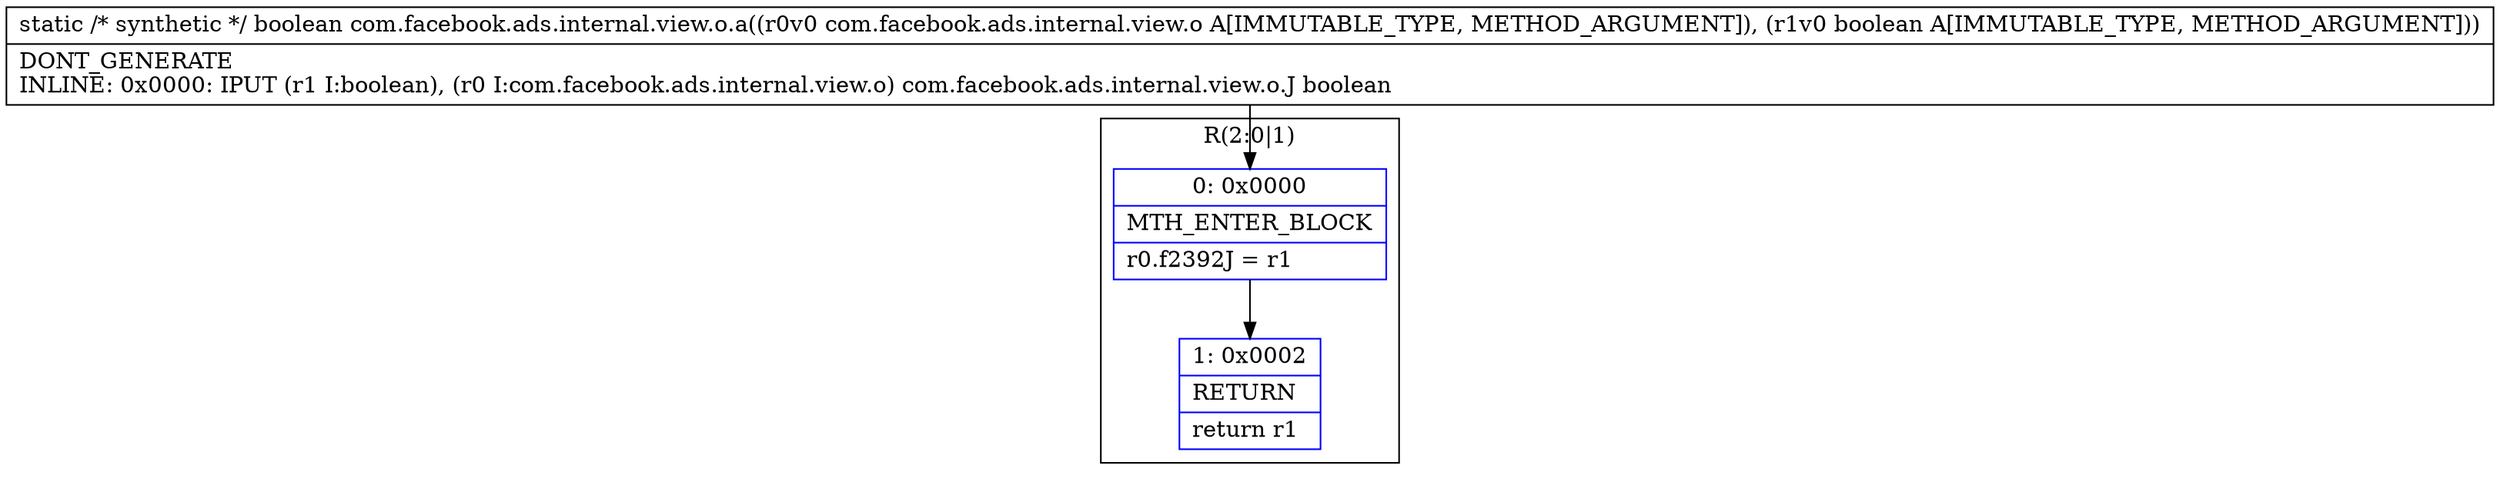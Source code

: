 digraph "CFG forcom.facebook.ads.internal.view.o.a(Lcom\/facebook\/ads\/internal\/view\/o;Z)Z" {
subgraph cluster_Region_705745020 {
label = "R(2:0|1)";
node [shape=record,color=blue];
Node_0 [shape=record,label="{0\:\ 0x0000|MTH_ENTER_BLOCK\l|r0.f2392J = r1\l}"];
Node_1 [shape=record,label="{1\:\ 0x0002|RETURN\l|return r1\l}"];
}
MethodNode[shape=record,label="{static \/* synthetic *\/ boolean com.facebook.ads.internal.view.o.a((r0v0 com.facebook.ads.internal.view.o A[IMMUTABLE_TYPE, METHOD_ARGUMENT]), (r1v0 boolean A[IMMUTABLE_TYPE, METHOD_ARGUMENT]))  | DONT_GENERATE\lINLINE: 0x0000: IPUT  (r1 I:boolean), (r0 I:com.facebook.ads.internal.view.o) com.facebook.ads.internal.view.o.J boolean\l}"];
MethodNode -> Node_0;
Node_0 -> Node_1;
}


